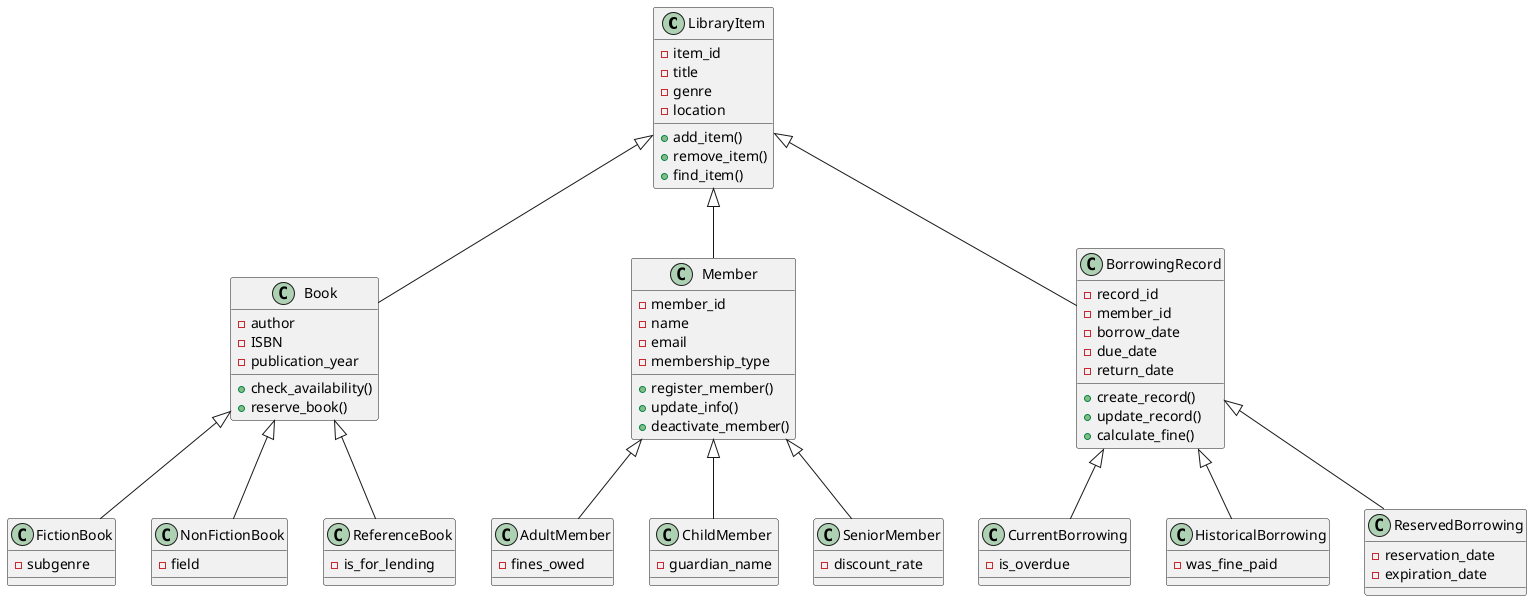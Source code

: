 @startuml

class LibraryItem {
  - item_id
  - title
  - genre
  - location
  + add_item()
  + remove_item()
  + find_item()
}

class Book {
  - author
  - ISBN
  - publication_year
  + check_availability()
  + reserve_book()
}

class Member {
  - member_id
  - name
  - email
  - membership_type
  + register_member()
  + update_info()
  + deactivate_member()
}

class BorrowingRecord {
  - record_id
  - member_id
  - borrow_date
  - due_date
  - return_date
  + create_record()
  + update_record()
  + calculate_fine()
}

class FictionBook {
  - subgenre
}

class NonFictionBook {
  - field
}

class ReferenceBook {
  - is_for_lending
}

class AdultMember {
  - fines_owed
}

class ChildMember {
  - guardian_name
}

class SeniorMember {
  - discount_rate
}

class CurrentBorrowing {
  - is_overdue
}

class HistoricalBorrowing {
  - was_fine_paid
}

class ReservedBorrowing {
  - reservation_date
  - expiration_date
}

LibraryItem <|-- Book
LibraryItem <|-- Member
LibraryItem <|-- BorrowingRecord

Book <|-- FictionBook
Book <|-- NonFictionBook
Book <|-- ReferenceBook

Member <|-- AdultMember
Member <|-- ChildMember
Member <|-- SeniorMember

BorrowingRecord <|-- CurrentBorrowing
BorrowingRecord <|-- HistoricalBorrowing
BorrowingRecord <|-- ReservedBorrowing

@enduml
